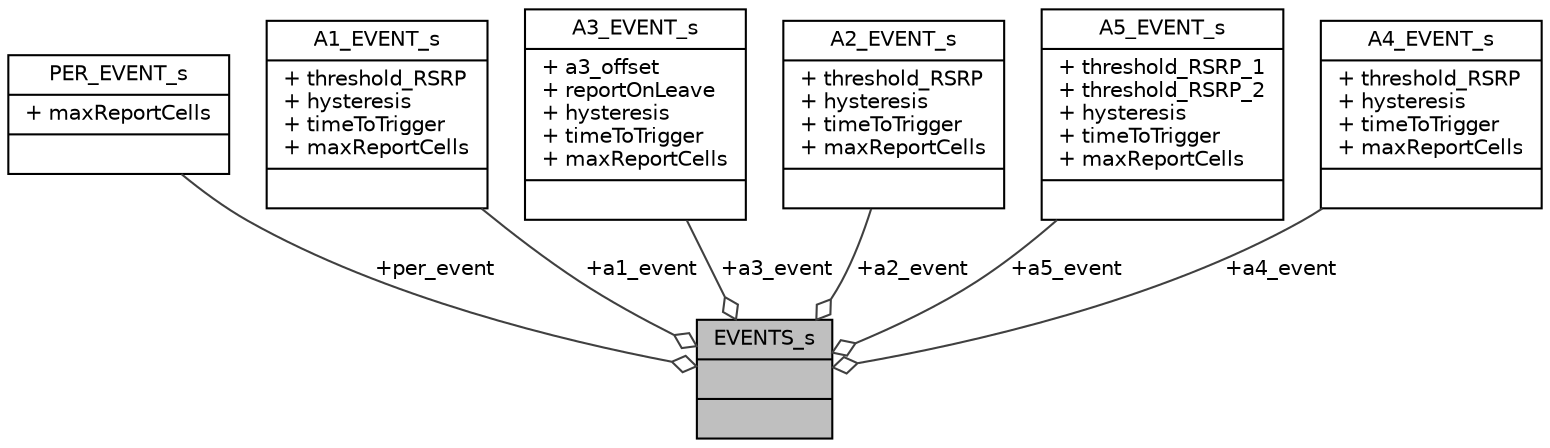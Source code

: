 digraph "EVENTS_s"
{
 // LATEX_PDF_SIZE
  edge [fontname="Helvetica",fontsize="10",labelfontname="Helvetica",labelfontsize="10"];
  node [fontname="Helvetica",fontsize="10",shape=record];
  Node1 [label="{EVENTS_s\n||}",height=0.2,width=0.4,color="black", fillcolor="grey75", style="filled", fontcolor="black",tooltip=" "];
  Node2 -> Node1 [color="grey25",fontsize="10",style="solid",label=" +per_event" ,arrowhead="odiamond",fontname="Helvetica"];
  Node2 [label="{PER_EVENT_s\n|+ maxReportCells\l|}",height=0.2,width=0.4,color="black", fillcolor="white", style="filled",URL="$structPER__EVENT__s.html",tooltip=" "];
  Node3 -> Node1 [color="grey25",fontsize="10",style="solid",label=" +a1_event" ,arrowhead="odiamond",fontname="Helvetica"];
  Node3 [label="{A1_EVENT_s\n|+ threshold_RSRP\l+ hysteresis\l+ timeToTrigger\l+ maxReportCells\l|}",height=0.2,width=0.4,color="black", fillcolor="white", style="filled",URL="$structA1__EVENT__s.html",tooltip=" "];
  Node4 -> Node1 [color="grey25",fontsize="10",style="solid",label=" +a3_event" ,arrowhead="odiamond",fontname="Helvetica"];
  Node4 [label="{A3_EVENT_s\n|+ a3_offset\l+ reportOnLeave\l+ hysteresis\l+ timeToTrigger\l+ maxReportCells\l|}",height=0.2,width=0.4,color="black", fillcolor="white", style="filled",URL="$structA3__EVENT__s.html",tooltip=" "];
  Node5 -> Node1 [color="grey25",fontsize="10",style="solid",label=" +a2_event" ,arrowhead="odiamond",fontname="Helvetica"];
  Node5 [label="{A2_EVENT_s\n|+ threshold_RSRP\l+ hysteresis\l+ timeToTrigger\l+ maxReportCells\l|}",height=0.2,width=0.4,color="black", fillcolor="white", style="filled",URL="$structA2__EVENT__s.html",tooltip=" "];
  Node6 -> Node1 [color="grey25",fontsize="10",style="solid",label=" +a5_event" ,arrowhead="odiamond",fontname="Helvetica"];
  Node6 [label="{A5_EVENT_s\n|+ threshold_RSRP_1\l+ threshold_RSRP_2\l+ hysteresis\l+ timeToTrigger\l+ maxReportCells\l|}",height=0.2,width=0.4,color="black", fillcolor="white", style="filled",URL="$structA5__EVENT__s.html",tooltip=" "];
  Node7 -> Node1 [color="grey25",fontsize="10",style="solid",label=" +a4_event" ,arrowhead="odiamond",fontname="Helvetica"];
  Node7 [label="{A4_EVENT_s\n|+ threshold_RSRP\l+ hysteresis\l+ timeToTrigger\l+ maxReportCells\l|}",height=0.2,width=0.4,color="black", fillcolor="white", style="filled",URL="$structA4__EVENT__s.html",tooltip=" "];
}
